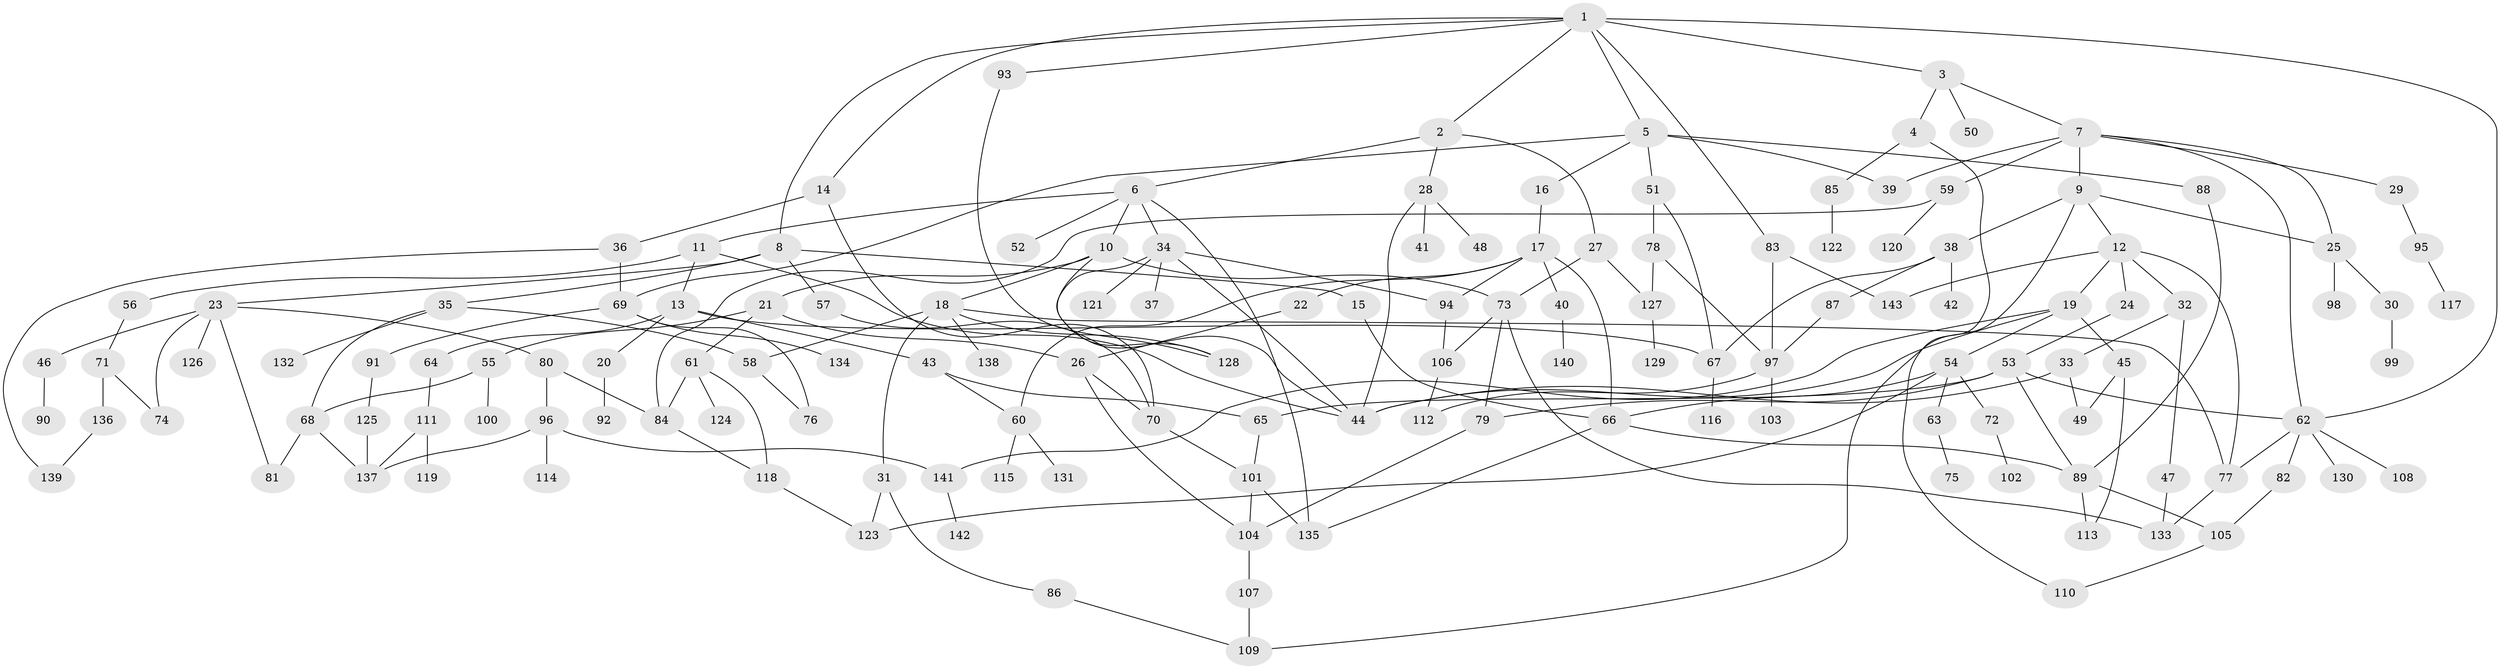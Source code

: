// Generated by graph-tools (version 1.1) at 2025/13/03/09/25 04:13:37]
// undirected, 143 vertices, 204 edges
graph export_dot {
graph [start="1"]
  node [color=gray90,style=filled];
  1;
  2;
  3;
  4;
  5;
  6;
  7;
  8;
  9;
  10;
  11;
  12;
  13;
  14;
  15;
  16;
  17;
  18;
  19;
  20;
  21;
  22;
  23;
  24;
  25;
  26;
  27;
  28;
  29;
  30;
  31;
  32;
  33;
  34;
  35;
  36;
  37;
  38;
  39;
  40;
  41;
  42;
  43;
  44;
  45;
  46;
  47;
  48;
  49;
  50;
  51;
  52;
  53;
  54;
  55;
  56;
  57;
  58;
  59;
  60;
  61;
  62;
  63;
  64;
  65;
  66;
  67;
  68;
  69;
  70;
  71;
  72;
  73;
  74;
  75;
  76;
  77;
  78;
  79;
  80;
  81;
  82;
  83;
  84;
  85;
  86;
  87;
  88;
  89;
  90;
  91;
  92;
  93;
  94;
  95;
  96;
  97;
  98;
  99;
  100;
  101;
  102;
  103;
  104;
  105;
  106;
  107;
  108;
  109;
  110;
  111;
  112;
  113;
  114;
  115;
  116;
  117;
  118;
  119;
  120;
  121;
  122;
  123;
  124;
  125;
  126;
  127;
  128;
  129;
  130;
  131;
  132;
  133;
  134;
  135;
  136;
  137;
  138;
  139;
  140;
  141;
  142;
  143;
  1 -- 2;
  1 -- 3;
  1 -- 5;
  1 -- 8;
  1 -- 14;
  1 -- 83;
  1 -- 93;
  1 -- 62;
  2 -- 6;
  2 -- 27;
  2 -- 28;
  3 -- 4;
  3 -- 7;
  3 -- 50;
  4 -- 85;
  4 -- 110;
  5 -- 16;
  5 -- 51;
  5 -- 69;
  5 -- 88;
  5 -- 39;
  6 -- 10;
  6 -- 11;
  6 -- 34;
  6 -- 52;
  6 -- 135;
  7 -- 9;
  7 -- 29;
  7 -- 39;
  7 -- 59;
  7 -- 62;
  7 -- 25;
  8 -- 15;
  8 -- 23;
  8 -- 35;
  8 -- 57;
  9 -- 12;
  9 -- 25;
  9 -- 38;
  9 -- 109;
  10 -- 18;
  10 -- 21;
  10 -- 73;
  10 -- 44;
  11 -- 13;
  11 -- 56;
  11 -- 44;
  12 -- 19;
  12 -- 24;
  12 -- 32;
  12 -- 77;
  12 -- 143;
  13 -- 20;
  13 -- 43;
  13 -- 64;
  13 -- 67;
  14 -- 36;
  14 -- 70;
  15 -- 66;
  16 -- 17;
  17 -- 22;
  17 -- 40;
  17 -- 60;
  17 -- 66;
  17 -- 94;
  18 -- 31;
  18 -- 58;
  18 -- 138;
  18 -- 128;
  18 -- 77;
  19 -- 45;
  19 -- 54;
  19 -- 141;
  19 -- 44;
  20 -- 92;
  21 -- 26;
  21 -- 55;
  21 -- 61;
  22 -- 26;
  23 -- 46;
  23 -- 74;
  23 -- 80;
  23 -- 126;
  23 -- 81;
  24 -- 53;
  25 -- 30;
  25 -- 98;
  26 -- 104;
  26 -- 70;
  27 -- 73;
  27 -- 127;
  28 -- 41;
  28 -- 44;
  28 -- 48;
  29 -- 95;
  30 -- 99;
  31 -- 86;
  31 -- 123;
  32 -- 33;
  32 -- 47;
  33 -- 44;
  33 -- 49;
  34 -- 37;
  34 -- 121;
  34 -- 128;
  34 -- 94;
  34 -- 44;
  35 -- 132;
  35 -- 68;
  35 -- 58;
  36 -- 69;
  36 -- 139;
  38 -- 42;
  38 -- 87;
  38 -- 67;
  40 -- 140;
  43 -- 65;
  43 -- 60;
  45 -- 49;
  45 -- 113;
  46 -- 90;
  47 -- 133;
  51 -- 67;
  51 -- 78;
  53 -- 65;
  53 -- 62;
  53 -- 89;
  53 -- 79;
  54 -- 63;
  54 -- 72;
  54 -- 66;
  54 -- 123;
  55 -- 68;
  55 -- 100;
  56 -- 71;
  57 -- 70;
  58 -- 76;
  59 -- 120;
  59 -- 84;
  60 -- 115;
  60 -- 131;
  61 -- 124;
  61 -- 118;
  61 -- 84;
  62 -- 82;
  62 -- 108;
  62 -- 130;
  62 -- 77;
  63 -- 75;
  64 -- 111;
  65 -- 101;
  66 -- 89;
  66 -- 135;
  67 -- 116;
  68 -- 81;
  68 -- 137;
  69 -- 91;
  69 -- 134;
  69 -- 76;
  70 -- 101;
  71 -- 136;
  71 -- 74;
  72 -- 102;
  73 -- 79;
  73 -- 106;
  73 -- 133;
  77 -- 133;
  78 -- 97;
  78 -- 127;
  79 -- 104;
  80 -- 84;
  80 -- 96;
  82 -- 105;
  83 -- 143;
  83 -- 97;
  84 -- 118;
  85 -- 122;
  86 -- 109;
  87 -- 97;
  88 -- 89;
  89 -- 105;
  89 -- 113;
  91 -- 125;
  93 -- 128;
  94 -- 106;
  95 -- 117;
  96 -- 114;
  96 -- 141;
  96 -- 137;
  97 -- 103;
  97 -- 112;
  101 -- 104;
  101 -- 135;
  104 -- 107;
  105 -- 110;
  106 -- 112;
  107 -- 109;
  111 -- 119;
  111 -- 137;
  118 -- 123;
  125 -- 137;
  127 -- 129;
  136 -- 139;
  141 -- 142;
}
